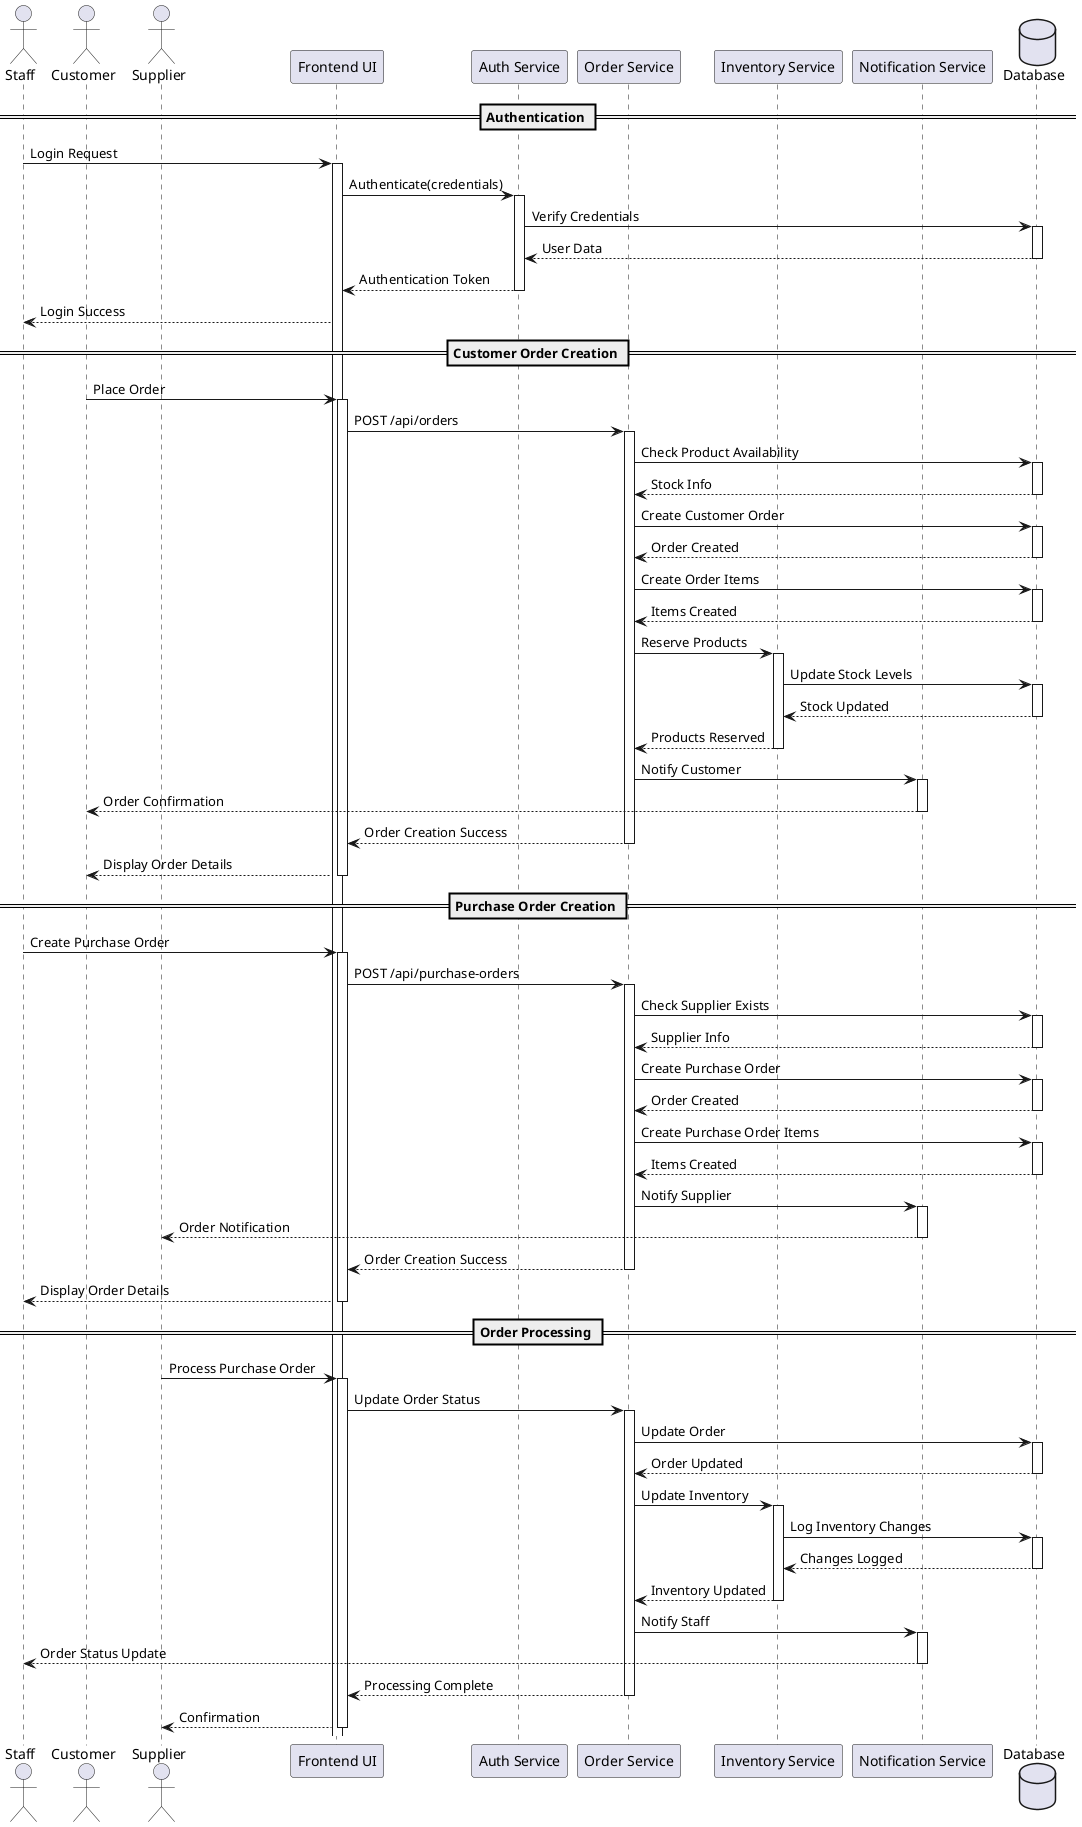 @startuml QM Inventory System - Order Sequences

actor Staff
actor Customer
actor Supplier
participant "Frontend UI" as UI
participant "Auth Service" as Auth
participant "Order Service" as OrderAPI
participant "Inventory Service" as InvAPI
participant "Notification Service" as NotifAPI
database "Database" as DB

== Authentication ==
Staff -> UI: Login Request
activate UI
UI -> Auth: Authenticate(credentials)
activate Auth
Auth -> DB: Verify Credentials
activate DB
DB --> Auth: User Data
deactivate DB
Auth --> UI: Authentication Token
deactivate Auth
UI --> Staff: Login Success

== Customer Order Creation ==
Customer -> UI: Place Order
activate UI
UI -> OrderAPI: POST /api/orders
activate OrderAPI

OrderAPI -> DB: Check Product Availability
activate DB
DB --> OrderAPI: Stock Info
deactivate DB

OrderAPI -> DB: Create Customer Order
activate DB
DB --> OrderAPI: Order Created
deactivate DB

OrderAPI -> DB: Create Order Items
activate DB
DB --> OrderAPI: Items Created
deactivate DB

OrderAPI -> InvAPI: Reserve Products
activate InvAPI
InvAPI -> DB: Update Stock Levels
activate DB
DB --> InvAPI: Stock Updated
deactivate DB
InvAPI --> OrderAPI: Products Reserved
deactivate InvAPI

OrderAPI -> NotifAPI: Notify Customer
activate NotifAPI
NotifAPI --> Customer: Order Confirmation
deactivate NotifAPI

OrderAPI --> UI: Order Creation Success
deactivate OrderAPI
UI --> Customer: Display Order Details
deactivate UI

== Purchase Order Creation ==
Staff -> UI: Create Purchase Order
activate UI
UI -> OrderAPI: POST /api/purchase-orders
activate OrderAPI

OrderAPI -> DB: Check Supplier Exists
activate DB
DB --> OrderAPI: Supplier Info
deactivate DB

OrderAPI -> DB: Create Purchase Order
activate DB
DB --> OrderAPI: Order Created
deactivate DB

OrderAPI -> DB: Create Purchase Order Items
activate DB
DB --> OrderAPI: Items Created
deactivate DB

OrderAPI -> NotifAPI: Notify Supplier
activate NotifAPI
NotifAPI --> Supplier: Order Notification
deactivate NotifAPI

OrderAPI --> UI: Order Creation Success
deactivate OrderAPI
UI --> Staff: Display Order Details
deactivate UI

== Order Processing ==
Supplier -> UI: Process Purchase Order
activate UI
UI -> OrderAPI: Update Order Status
activate OrderAPI
OrderAPI -> DB: Update Order
activate DB
DB --> OrderAPI: Order Updated
deactivate DB

OrderAPI -> InvAPI: Update Inventory
activate InvAPI
InvAPI -> DB: Log Inventory Changes
activate DB
DB --> InvAPI: Changes Logged
deactivate DB
InvAPI --> OrderAPI: Inventory Updated
deactivate InvAPI

OrderAPI -> NotifAPI: Notify Staff
activate NotifAPI
NotifAPI --> Staff: Order Status Update
deactivate NotifAPI

OrderAPI --> UI: Processing Complete
deactivate OrderAPI
UI --> Supplier: Confirmation
deactivate UI

@enduml